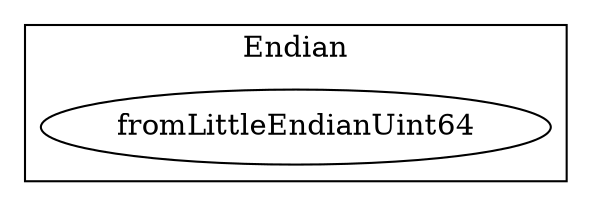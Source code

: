 strict digraph {
subgraph cluster_7747_Endian {
label = "Endian"
"7747_fromLittleEndianUint64" [label="fromLittleEndianUint64"]
}subgraph cluster_solidity {
label = "[Solidity]"
}
}